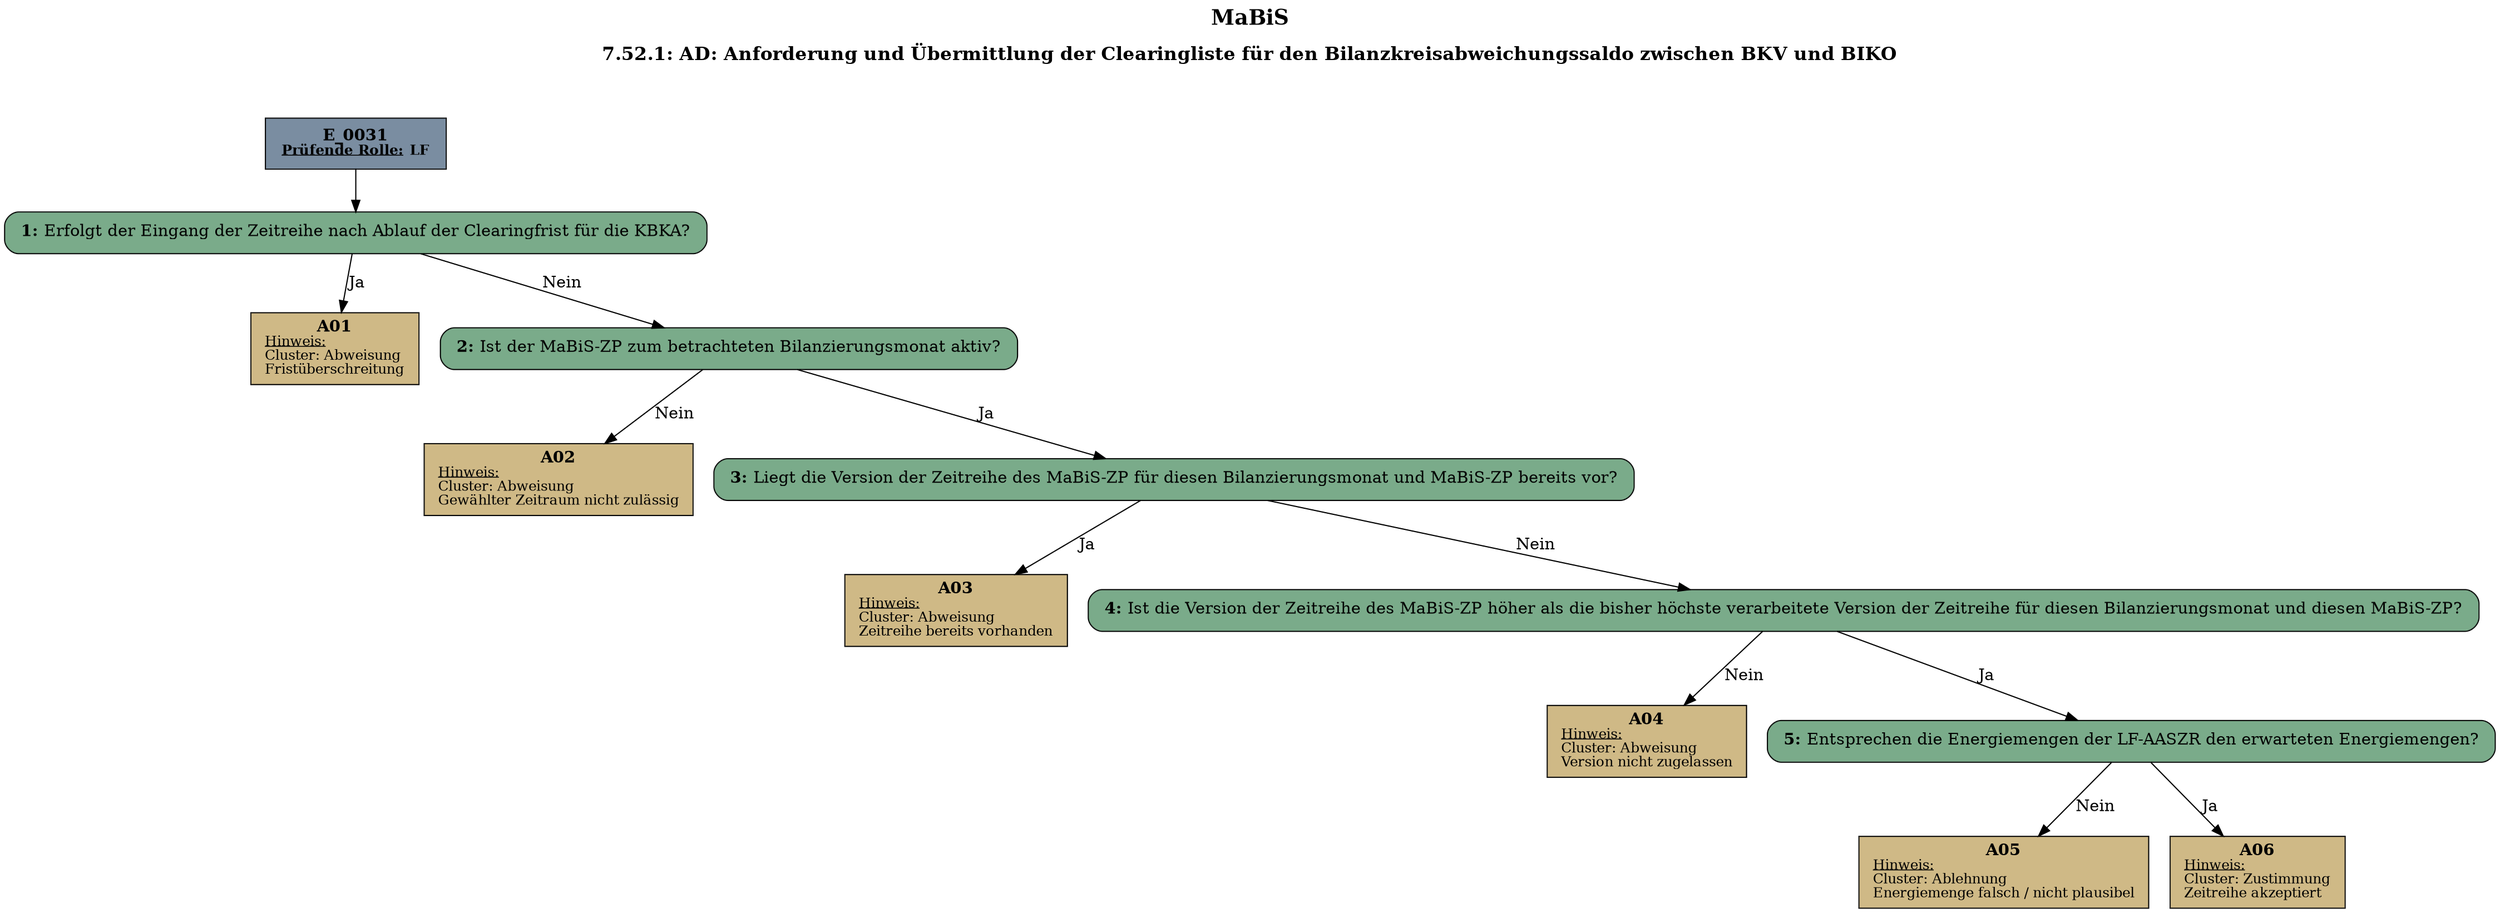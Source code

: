 digraph D {
    labelloc="t";
    label=<<B><FONT POINT-SIZE="18">MaBiS</FONT></B><BR/><BR/><B><FONT POINT-SIZE="16">7.52.1: AD: Anforderung und Übermittlung der Clearingliste für den Bilanzkreisabweichungssaldo zwischen BKV und BIKO</FONT></B><BR/><BR/><BR/><BR/>>;
    "Start" [margin="0.2,0.12", shape=box, style=filled, fillcolor="#7a8da1", label=<<B>E_0031</B><BR align="center"/><FONT point-size="12"><B><U>Prüfende Rolle:</U> LF</B></FONT><BR align="center"/>>];
    "1" [margin="0.2,0.12", shape=box, style="filled,rounded", fillcolor="#7aab8a", label=<<B>1: </B>Erfolgt der Eingang der Zeitreihe nach Ablauf der Clearingfrist für die KBKA?<BR align="left"/>>];
    "A01" [margin="0.17,0.08", shape=box, style=filled, fillcolor="#cfb986", label=<<B>A01</B><BR align="center"/><FONT point-size="12"><U>Hinweis:</U><BR align="left"/>Cluster: Abweisung<BR align="left"/>Fristüberschreitung<BR align="left"/></FONT>>];
    "2" [margin="0.2,0.12", shape=box, style="filled,rounded", fillcolor="#7aab8a", label=<<B>2: </B>Ist der MaBiS-ZP zum betrachteten Bilanzierungsmonat aktiv?<BR align="left"/>>];
    "A02" [margin="0.17,0.08", shape=box, style=filled, fillcolor="#cfb986", label=<<B>A02</B><BR align="center"/><FONT point-size="12"><U>Hinweis:</U><BR align="left"/>Cluster: Abweisung<BR align="left"/>Gewählter Zeitraum nicht zulässig<BR align="left"/></FONT>>];
    "3" [margin="0.2,0.12", shape=box, style="filled,rounded", fillcolor="#7aab8a", label=<<B>3: </B>Liegt die Version der Zeitreihe des MaBiS-ZP für diesen Bilanzierungsmonat und MaBiS-ZP bereits vor?<BR align="left"/>>];
    "A03" [margin="0.17,0.08", shape=box, style=filled, fillcolor="#cfb986", label=<<B>A03</B><BR align="center"/><FONT point-size="12"><U>Hinweis:</U><BR align="left"/>Cluster: Abweisung<BR align="left"/>Zeitreihe bereits vorhanden<BR align="left"/></FONT>>];
    "4" [margin="0.2,0.12", shape=box, style="filled,rounded", fillcolor="#7aab8a", label=<<B>4: </B>Ist die Version der Zeitreihe des MaBiS-ZP höher als die bisher höchste verarbeitete Version der Zeitreihe für diesen Bilanzierungsmonat und diesen MaBiS-ZP?<BR align="left"/>>];
    "A04" [margin="0.17,0.08", shape=box, style=filled, fillcolor="#cfb986", label=<<B>A04</B><BR align="center"/><FONT point-size="12"><U>Hinweis:</U><BR align="left"/>Cluster: Abweisung<BR align="left"/>Version nicht zugelassen<BR align="left"/></FONT>>];
    "5" [margin="0.2,0.12", shape=box, style="filled,rounded", fillcolor="#7aab8a", label=<<B>5: </B>Entsprechen die Energiemengen der LF-AASZR den erwarteten Energiemengen?<BR align="left"/>>];
    "A05" [margin="0.17,0.08", shape=box, style=filled, fillcolor="#cfb986", label=<<B>A05</B><BR align="center"/><FONT point-size="12"><U>Hinweis:</U><BR align="left"/>Cluster: Ablehnung<BR align="left"/>Energiemenge falsch / nicht plausibel<BR align="left"/></FONT>>];
    "A06" [margin="0.17,0.08", shape=box, style=filled, fillcolor="#cfb986", label=<<B>A06</B><BR align="center"/><FONT point-size="12"><U>Hinweis:</U><BR align="left"/>Cluster: Zustimmung<BR align="left"/>Zeitreihe akzeptiert<BR align="left"/></FONT>>];

    "Start" -> "1";
    "1" -> "A01" [label="Ja"];
    "1" -> "2" [label="Nein"];
    "2" -> "A02" [label="Nein"];
    "2" -> "3" [label="Ja"];
    "3" -> "A03" [label="Ja"];
    "3" -> "4" [label="Nein"];
    "4" -> "A04" [label="Nein"];
    "4" -> "5" [label="Ja"];
    "5" -> "A05" [label="Nein"];
    "5" -> "A06" [label="Ja"];

    bgcolor="transparent";
}